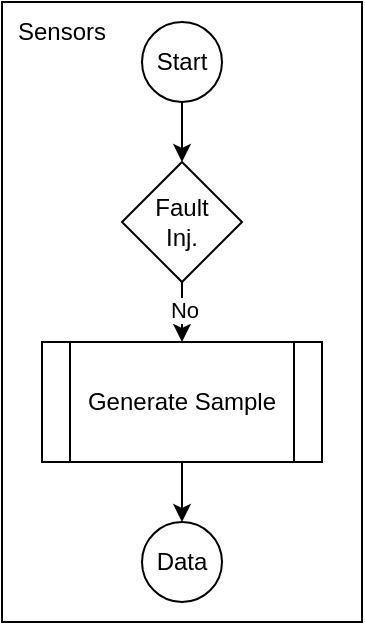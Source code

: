 <mxfile>
    <diagram id="9hcWU1pT9YPDINEGiAn_" name="Page-1">
        <mxGraphModel dx="557" dy="430" grid="1" gridSize="10" guides="1" tooltips="1" connect="1" arrows="1" fold="1" page="1" pageScale="1" pageWidth="827" pageHeight="1169" math="0" shadow="0">
            <root>
                <mxCell id="0"/>
                <mxCell id="1" parent="0"/>
                <mxCell id="20" value="" style="rounded=0;whiteSpace=wrap;html=1;" parent="1" vertex="1">
                    <mxGeometry x="170" y="30" width="180" height="310" as="geometry"/>
                </mxCell>
                <mxCell id="23" value="" style="edgeStyle=none;html=1;" edge="1" parent="1" source="6" target="18">
                    <mxGeometry relative="1" as="geometry"/>
                </mxCell>
                <mxCell id="6" value="Generate Sample" style="shape=process;whiteSpace=wrap;html=1;backgroundOutline=1;" parent="1" vertex="1">
                    <mxGeometry x="190" y="200" width="140" height="60" as="geometry"/>
                </mxCell>
                <mxCell id="25" value="" style="edgeStyle=none;html=1;" edge="1" parent="1" source="9" target="24">
                    <mxGeometry relative="1" as="geometry"/>
                </mxCell>
                <mxCell id="9" value="Start" style="ellipse;whiteSpace=wrap;html=1;aspect=fixed;" parent="1" vertex="1">
                    <mxGeometry x="240" y="40" width="40" height="40" as="geometry"/>
                </mxCell>
                <mxCell id="18" value="Data" style="ellipse;whiteSpace=wrap;html=1;aspect=fixed;" parent="1" vertex="1">
                    <mxGeometry x="240" y="290" width="40" height="40" as="geometry"/>
                </mxCell>
                <mxCell id="21" value="Sensors" style="text;html=1;align=center;verticalAlign=middle;whiteSpace=wrap;rounded=0;" parent="1" vertex="1">
                    <mxGeometry x="170" y="30" width="60" height="30" as="geometry"/>
                </mxCell>
                <mxCell id="27" value="" style="edgeStyle=none;html=1;" edge="1" parent="1" source="24" target="6">
                    <mxGeometry relative="1" as="geometry"/>
                </mxCell>
                <mxCell id="28" value="No" style="edgeLabel;html=1;align=center;verticalAlign=middle;resizable=0;points=[];" vertex="1" connectable="0" parent="27">
                    <mxGeometry x="-0.068" y="1" relative="1" as="geometry">
                        <mxPoint as="offset"/>
                    </mxGeometry>
                </mxCell>
                <mxCell id="24" value="Fault&lt;div&gt;Inj.&lt;/div&gt;" style="rhombus;whiteSpace=wrap;html=1;" vertex="1" parent="1">
                    <mxGeometry x="230" y="110" width="60" height="60" as="geometry"/>
                </mxCell>
            </root>
        </mxGraphModel>
    </diagram>
</mxfile>